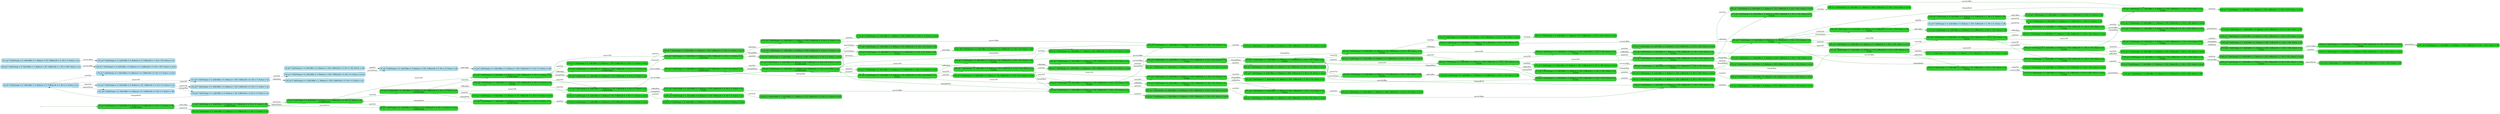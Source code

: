 digraph g {

	rankdir="LR"

	__invisible__[shape="point", color="forestgreen"]
	c0_q4[label="c0_q4 ≝ AskChange = 0, AskCoffee = 0, Balance = 0, CoffeeLeft = 3, Pot = 0, Status = off\nV=208 (CXP)", shape="box", style="rounded, filled", color="forestgreen", fillcolor="limegreen", penwidth=3] // Initial
	c1_q4[label="c1_q4 ≝ AskChange = 0, AskCoffee = 0, Balance = 0, CoffeeLeft = 4, Pot = 0, Status = off\nV=209 (CXP)", shape="box", style="rounded, filled", color="forestgreen", fillcolor="limegreen"]
	c5_q3[label="c5_q3 ≝ AskChange = 0, AskCoffee = 0, Balance = 0, CoffeeLeft = 4, Pot = 0, Status = on\nV=209 (CXP)", shape="box", style="rounded, filled", color="forestgreen", fillcolor="limegreen"]
	c8_q1[label="c8_q1 ≝ AskChange = 0, AskCoffee = 0, Balance = 0, CoffeeLeft = 4, Pot = 0, Status = error\nV=209 (CXP)", shape="box", style="rounded, filled", color="forestgreen", fillcolor="limegreen"]
	c11_q2[label="c11_q2 ≝ AskChange = 0, AskCoffee = 0, Balance = 100, CoffeeLeft = 4, Pot = 0, Status = on\nV=109 (CXP)", shape="box", style="rounded, filled", color="forestgreen", fillcolor="limegreen"]
	c19_q2[label="c19_q2 ≝ AskChange = 0, AskCoffee = 1, Balance = 100, CoffeeLeft = 4, Pot = 0, Status = on\nV=109 (CXP)", shape="box", style="rounded, filled", color="forestgreen", fillcolor="limegreen"]
	c24_q2[label="c24_q2 ≝ AskChange = 1, AskCoffee = 0, Balance = 50, CoffeeLeft = 3, Pot = 50, Status = on\nV=208 (CXP)", shape="box", style="rounded, filled", color="forestgreen", fillcolor="limegreen"]
	c27_q1[label="c27_q1 ≝ AskChange = 1, AskCoffee = 0, Balance = 50, CoffeeLeft = 3, Pot = 50, Status = error\nV=208 (CXP)", shape="box", style="rounded, filled", color="forestgreen", fillcolor="limegreen"]
	c37_q4[label="c37_q4 ≝ AskChange = 1, AskCoffee = 0, Balance = 50, CoffeeLeft = 3, Pot = 50, Status = off", shape="box", style="rounded, filled", color="forestgreen", fillcolor="limegreen"]
	c30_q3[label="c30_q3 ≝ AskChange = 0, AskCoffee = 0, Balance = 0, CoffeeLeft = 3, Pot = 50, Status = on\nV=258 (CXP)", shape="box", style="rounded, filled", color="forestgreen", fillcolor="limegreen"]
	c38_q4[label="c38_q4 ≝ AskChange = 0, AskCoffee = 0, Balance = 0, CoffeeLeft = 3, Pot = 50, Status = off\nV=257", shape="box", style="rounded, filled", color="forestgreen", fillcolor="limegreen"]
	c121_q4[label="c121_q4 ≝ AskChange = 0, AskCoffee = 0, Balance = 0, CoffeeLeft = 4, Pot = 50, Status = off", shape="box", style="rounded, filled", color="forestgreen", fillcolor="limegreen"]
	c39_q1[label="c39_q1 ≝ AskChange = 0, AskCoffee = 0, Balance = 0, CoffeeLeft = 3, Pot = 50, Status = error", shape="box", style="rounded, filled", color="forestgreen", fillcolor="limegreen"]
	c40_q2[label="c40_q2 ≝ AskChange = 0, AskCoffee = 0, Balance = 100, CoffeeLeft = 3, Pot = 50, Status = on\nV=256", shape="box", style="rounded, filled", color="forestgreen", fillcolor="limegreen"]
	c45_q2[label="c45_q2 ≝ AskChange = 1, AskCoffee = 0, Balance = 100, CoffeeLeft = 3, Pot = 50, Status = on\nV=57", shape="box", style="rounded, filled", color="forestgreen", fillcolor="limegreen"]
	c130_q1[label="c130_q1 ≝ AskChange = 1, AskCoffee = 0, Balance = 100, CoffeeLeft = 3, Pot = 50, Status = error", shape="box", style="rounded, filled", color="forestgreen", fillcolor="limegreen"]
	c46_q2[label="c46_q2 ≝ AskChange = 0, AskCoffee = 1, Balance = 100, CoffeeLeft = 3, Pot = 50, Status = on\nV=255", shape="box", style="rounded, filled", color="forestgreen", fillcolor="limegreen"]
	c60_q2[label="c60_q2 ≝ AskChange = 1, AskCoffee = 0, Balance = 50, CoffeeLeft = 2, Pot = 100, Status = on\nV=254", shape="box", style="rounded, filled", color="forestgreen", fillcolor="limegreen"]
	c56_q3[label="c56_q3 ≝ AskChange = 0, AskCoffee = 0, Balance = 0, CoffeeLeft = 2, Pot = 100, Status = on\nV=255", shape="box", style="rounded, filled", color="forestgreen", fillcolor="limegreen"]
	c64_q4[label="c64_q4 ≝ AskChange = 0, AskCoffee = 0, Balance = 0, CoffeeLeft = 2, Pot = 100, Status = off\nV=254", shape="box", style="rounded, filled", color="forestgreen", fillcolor="limegreen"]
	c120_q4[label="c120_q4 ≝ AskChange = 0, AskCoffee = 0, Balance = 0, CoffeeLeft = 3, Pot = 100, Status = off", shape="box", style="rounded, filled", color="forestgreen", fillcolor="limegreen"]
	c65_q1[label="c65_q1 ≝ AskChange = 0, AskCoffee = 0, Balance = 0, CoffeeLeft = 2, Pot = 100, Status = error", shape="box", style="rounded, filled", color="forestgreen", fillcolor="limegreen"]
	c66_q2[label="c66_q2 ≝ AskChange = 0, AskCoffee = 0, Balance = 100, CoffeeLeft = 2, Pot = 100, Status = on\nV=253", shape="box", style="rounded, filled", color="forestgreen", fillcolor="limegreen"]
	c26_q2[label="c26_q2 ≝ AskChange = 1, AskCoffee = 0, Balance = 100, CoffeeLeft = 2, Pot = 100, Status = on\nV=253", shape="box", style="rounded, filled", color="forestgreen", fillcolor="limegreen"]
	c59_q1[label="c59_q1 ≝ AskChange = 1, AskCoffee = 0, Balance = 100, CoffeeLeft = 2, Pot = 100, Status = error", shape="box", style="rounded, filled", color="forestgreen", fillcolor="limegreen"]
	c71_q2[label="c71_q2 ≝ AskChange = 0, AskCoffee = 1, Balance = 100, CoffeeLeft = 2, Pot = 100, Status = on\nV=252", shape="box", style="rounded, filled", color="forestgreen", fillcolor="limegreen"]
	c86_q2[label="c86_q2 ≝ AskChange = 1, AskCoffee = 0, Balance = 50, CoffeeLeft = 1, Pot = 150, Status = on\nV=251", shape="box", style="rounded, filled", color="forestgreen", fillcolor="limegreen"]
	c81_q3[label="c81_q3 ≝ AskChange = 0, AskCoffee = 0, Balance = 0, CoffeeLeft = 1, Pot = 150, Status = on\nV=252", shape="box", style="rounded, filled", color="forestgreen", fillcolor="limegreen"]
	c90_q4[label="c90_q4 ≝ AskChange = 0, AskCoffee = 0, Balance = 0, CoffeeLeft = 1, Pot = 150, Status = off\nV=251", shape="box", style="rounded, filled", color="forestgreen", fillcolor="limegreen"]
	c117_q4[label="c117_q4 ≝ AskChange = 0, AskCoffee = 0, Balance = 0, CoffeeLeft = 2, Pot = 150, Status = off", shape="box", style="rounded, filled", color="forestgreen", fillcolor="limegreen"]
	c118_q4[label="c118_q4 ≝ AskChange = 0, AskCoffee = 0, Balance = 0, CoffeeLeft = 1, Pot = 0, Status = off\nV=250", shape="box", style="rounded, filled", color="forestgreen", fillcolor="limegreen"]
	c119_q4[label="c119_q4 ≝ AskChange = 0, AskCoffee = 0, Balance = 0, CoffeeLeft = 2, Pot = 0, Status = off", shape="box", style="rounded, filled", color="forestgreen", fillcolor="limegreen"]
	c7_q3[label="c7_q3 ≝ AskChange = 0, AskCoffee = 0, Balance = 0, CoffeeLeft = 1, Pot = 0, Status = on", shape="box", style="rounded, filled", color="forestgreen", fillcolor="limegreen"]
	c91_q1[label="c91_q1 ≝ AskChange = 0, AskCoffee = 0, Balance = 0, CoffeeLeft = 1, Pot = 150, Status = error", shape="box", style="rounded, filled", color="forestgreen", fillcolor="limegreen"]
	c92_q2[label="c92_q2 ≝ AskChange = 0, AskCoffee = 0, Balance = 100, CoffeeLeft = 1, Pot = 150, Status = on\nV=250", shape="box", style="rounded, filled", color="forestgreen", fillcolor="limegreen"]
	c83_q2[label="c83_q2 ≝ AskChange = 1, AskCoffee = 0, Balance = 100, CoffeeLeft = 1, Pot = 150, Status = on\nV=250", shape="box", style="rounded, filled", color="forestgreen", fillcolor="limegreen"]
	c85_q1[label="c85_q1 ≝ AskChange = 1, AskCoffee = 0, Balance = 100, CoffeeLeft = 1, Pot = 150, Status = error", shape="box", style="rounded, filled", color="forestgreen", fillcolor="limegreen"]
	c97_q2[label="c97_q2 ≝ AskChange = 0, AskCoffee = 1, Balance = 100, CoffeeLeft = 1, Pot = 150, Status = on\nV=249", shape="box", style="rounded, filled", color="forestgreen", fillcolor="limegreen"]
	c111_q1[label="c111_q1 ≝ AskChange = 0, AskCoffee = 1, Balance = 100, CoffeeLeft = 1, Pot = 150, Status = error", shape="box", style="rounded, filled", color="forestgreen", fillcolor="limegreen"]
	c112_q1[label="c112_q1 ≝ AskChange = 1, AskCoffee = 0, Balance = 50, CoffeeLeft = 0, Pot = 200, Status = error\nV=248", shape="box", style="rounded, filled", color="forestgreen", fillcolor="limegreen"]
	c113_q4[label="c113_q4 ≝ AskChange = 1, AskCoffee = 0, Balance = 50, CoffeeLeft = 0, Pot = 200, Status = off", shape="box", style="rounded, filled", color="forestgreen", fillcolor="limegreen"]
	c98_q2[label="c98_q2 ≝ AskChange = 0, AskCoffee = 0, Balance = 200, CoffeeLeft = 1, Pot = 150, Status = on\nV=248", shape="box", style="rounded, filled", color="forestgreen", fillcolor="limegreen"]
	c102_q2[label="c102_q2 ≝ AskChange = 1, AskCoffee = 0, Balance = 200, CoffeeLeft = 1, Pot = 150, Status = on", shape="box", style="rounded, filled", color="forestgreen", fillcolor="limegreen"]
	c103_q2[label="c103_q2 ≝ AskChange = 0, AskCoffee = 1, Balance = 200, CoffeeLeft = 1, Pot = 150, Status = on\nV=247", shape="box", style="rounded, filled", color="forestgreen", fillcolor="limegreen"]
	c105_q1[label="c105_q1 ≝ AskChange = 0, AskCoffee = 1, Balance = 200, CoffeeLeft = 1, Pot = 150, Status = error", shape="box", style="rounded, filled", color="forestgreen", fillcolor="limegreen"]
	c106_q1[label="c106_q1 ≝ AskChange = 1, AskCoffee = 0, Balance = 150, CoffeeLeft = 0, Pot = 200, Status = error\nV=246", shape="box", style="rounded, filled", color="forestgreen", fillcolor="limegreen"]
	c107_q4[label="c107_q4 ≝ AskChange = 1, AskCoffee = 0, Balance = 150, CoffeeLeft = 0, Pot = 200, Status = off", shape="box", style="rounded, filled", color="forestgreen", fillcolor="limegreen"]
	c104_q1[label="c104_q1 ≝ AskChange = 0, AskCoffee = 0, Balance = 200, CoffeeLeft = 1, Pot = 150, Status = error", shape="box", style="rounded, filled", color="forestgreen", fillcolor="limegreen"]
	c95_q2[label="c95_q2 ≝ AskChange = 0, AskCoffee = 0, Balance = 150, CoffeeLeft = 1, Pot = 150, Status = on\nV=249", shape="box", style="rounded, filled", color="forestgreen", fillcolor="limegreen"]
	c79_q2[label="c79_q2 ≝ AskChange = 1, AskCoffee = 0, Balance = 150, CoffeeLeft = 1, Pot = 150, Status = on\nV=249", shape="box", style="rounded, filled", color="forestgreen", fillcolor="limegreen"]
	c82_q1[label="c82_q1 ≝ AskChange = 1, AskCoffee = 0, Balance = 150, CoffeeLeft = 1, Pot = 150, Status = error", shape="box", style="rounded, filled", color="forestgreen", fillcolor="limegreen"]
	c100_q2[label="c100_q2 ≝ AskChange = 0, AskCoffee = 1, Balance = 150, CoffeeLeft = 1, Pot = 150, Status = on\nV=248", shape="box", style="rounded, filled", color="forestgreen", fillcolor="limegreen"]
	c108_q1[label="c108_q1 ≝ AskChange = 0, AskCoffee = 1, Balance = 150, CoffeeLeft = 1, Pot = 150, Status = error", shape="box", style="rounded, filled", color="forestgreen", fillcolor="limegreen"]
	c109_q1[label="c109_q1 ≝ AskChange = 1, AskCoffee = 0, Balance = 100, CoffeeLeft = 0, Pot = 200, Status = error\nV=247", shape="box", style="rounded, filled", color="forestgreen", fillcolor="limegreen"]
	c110_q4[label="c110_q4 ≝ AskChange = 1, AskCoffee = 0, Balance = 100, CoffeeLeft = 0, Pot = 200, Status = off", shape="box", style="rounded, filled", color="forestgreen", fillcolor="limegreen"]
	c101_q1[label="c101_q1 ≝ AskChange = 0, AskCoffee = 0, Balance = 150, CoffeeLeft = 1, Pot = 150, Status = error", shape="box", style="rounded, filled", color="forestgreen", fillcolor="limegreen"]
	c99_q1[label="c99_q1 ≝ AskChange = 0, AskCoffee = 0, Balance = 100, CoffeeLeft = 1, Pot = 150, Status = error", shape="box", style="rounded, filled", color="forestgreen", fillcolor="limegreen"]
	c93_q2[label="c93_q2 ≝ AskChange = 0, AskCoffee = 0, Balance = 50, CoffeeLeft = 1, Pot = 150, Status = on\nV=251", shape="box", style="rounded, filled", color="forestgreen", fillcolor="limegreen"]
	c94_q2[label="c94_q2 ≝ AskChange = 0, AskCoffee = 1, Balance = 50, CoffeeLeft = 1, Pot = 150, Status = on\nV=250", shape="box", style="rounded, filled", color="forestgreen", fillcolor="limegreen"]
	c114_q1[label="c114_q1 ≝ AskChange = 0, AskCoffee = 1, Balance = 50, CoffeeLeft = 1, Pot = 150, Status = error", shape="box", style="rounded, filled", color="forestgreen", fillcolor="limegreen"]
	c115_q1[label="c115_q1 ≝ AskChange = 0, AskCoffee = 0, Balance = 0, CoffeeLeft = 0, Pot = 200, Status = error\nV=249", shape="box", style="rounded, filled", color="forestgreen", fillcolor="limegreen"]
	c116_q4[label="c116_q4 ≝ AskChange = 0, AskCoffee = 0, Balance = 0, CoffeeLeft = 0, Pot = 200, Status = off", shape="box", style="rounded, filled", color="forestgreen", fillcolor="limegreen"]
	c96_q1[label="c96_q1 ≝ AskChange = 0, AskCoffee = 0, Balance = 50, CoffeeLeft = 1, Pot = 150, Status = error", shape="box", style="rounded, filled", color="forestgreen", fillcolor="limegreen"]
	c88_q1[label="c88_q1 ≝ AskChange = 1, AskCoffee = 0, Balance = 50, CoffeeLeft = 1, Pot = 150, Status = error", shape="box", style="rounded, filled", color="forestgreen", fillcolor="limegreen"]
	c87_q1[label="c87_q1 ≝ AskChange = 0, AskCoffee = 1, Balance = 100, CoffeeLeft = 2, Pot = 100, Status = error", shape="box", style="rounded, filled", color="forestgreen", fillcolor="limegreen"]
	c72_q2[label="c72_q2 ≝ AskChange = 0, AskCoffee = 0, Balance = 200, CoffeeLeft = 2, Pot = 100, Status = on\nV=251", shape="box", style="rounded, filled", color="forestgreen", fillcolor="limegreen"]
	c76_q2[label="c76_q2 ≝ AskChange = 1, AskCoffee = 0, Balance = 200, CoffeeLeft = 2, Pot = 100, Status = on", shape="box", style="rounded, filled", color="forestgreen", fillcolor="limegreen"]
	c77_q2[label="c77_q2 ≝ AskChange = 0, AskCoffee = 1, Balance = 200, CoffeeLeft = 2, Pot = 100, Status = on\nV=250", shape="box", style="rounded, filled", color="forestgreen", fillcolor="limegreen"]
	c80_q1[label="c80_q1 ≝ AskChange = 0, AskCoffee = 1, Balance = 200, CoffeeLeft = 2, Pot = 100, Status = error", shape="box", style="rounded, filled", color="forestgreen", fillcolor="limegreen"]
	c78_q1[label="c78_q1 ≝ AskChange = 0, AskCoffee = 0, Balance = 200, CoffeeLeft = 2, Pot = 100, Status = error", shape="box", style="rounded, filled", color="forestgreen", fillcolor="limegreen"]
	c69_q2[label="c69_q2 ≝ AskChange = 0, AskCoffee = 0, Balance = 150, CoffeeLeft = 2, Pot = 100, Status = on\nV=252", shape="box", style="rounded, filled", color="forestgreen", fillcolor="limegreen"]
	c54_q2[label="c54_q2 ≝ AskChange = 1, AskCoffee = 0, Balance = 150, CoffeeLeft = 2, Pot = 100, Status = on\nV=252", shape="box", style="rounded, filled", color="forestgreen", fillcolor="limegreen"]
	c57_q1[label="c57_q1 ≝ AskChange = 1, AskCoffee = 0, Balance = 150, CoffeeLeft = 2, Pot = 100, Status = error", shape="box", style="rounded, filled", color="forestgreen", fillcolor="limegreen"]
	c74_q2[label="c74_q2 ≝ AskChange = 0, AskCoffee = 1, Balance = 150, CoffeeLeft = 2, Pot = 100, Status = on\nV=251", shape="box", style="rounded, filled", color="forestgreen", fillcolor="limegreen"]
	c84_q1[label="c84_q1 ≝ AskChange = 0, AskCoffee = 1, Balance = 150, CoffeeLeft = 2, Pot = 100, Status = error", shape="box", style="rounded, filled", color="forestgreen", fillcolor="limegreen"]
	c75_q1[label="c75_q1 ≝ AskChange = 0, AskCoffee = 0, Balance = 150, CoffeeLeft = 2, Pot = 100, Status = error", shape="box", style="rounded, filled", color="forestgreen", fillcolor="limegreen"]
	c73_q1[label="c73_q1 ≝ AskChange = 0, AskCoffee = 0, Balance = 100, CoffeeLeft = 2, Pot = 100, Status = error", shape="box", style="rounded, filled", color="forestgreen", fillcolor="limegreen"]
	c67_q2[label="c67_q2 ≝ AskChange = 0, AskCoffee = 0, Balance = 50, CoffeeLeft = 2, Pot = 100, Status = on\nV=254", shape="box", style="rounded, filled", color="forestgreen", fillcolor="limegreen"]
	c68_q2[label="c68_q2 ≝ AskChange = 0, AskCoffee = 1, Balance = 50, CoffeeLeft = 2, Pot = 100, Status = on\nV=253", shape="box", style="rounded, filled", color="forestgreen", fillcolor="limegreen"]
	c89_q1[label="c89_q1 ≝ AskChange = 0, AskCoffee = 1, Balance = 50, CoffeeLeft = 2, Pot = 100, Status = error", shape="box", style="rounded, filled", color="forestgreen", fillcolor="limegreen"]
	c70_q1[label="c70_q1 ≝ AskChange = 0, AskCoffee = 0, Balance = 50, CoffeeLeft = 2, Pot = 100, Status = error", shape="box", style="rounded, filled", color="forestgreen", fillcolor="limegreen"]
	c62_q1[label="c62_q1 ≝ AskChange = 1, AskCoffee = 0, Balance = 50, CoffeeLeft = 2, Pot = 100, Status = error", shape="box", style="rounded, filled", color="forestgreen", fillcolor="limegreen"]
	c61_q1[label="c61_q1 ≝ AskChange = 0, AskCoffee = 1, Balance = 100, CoffeeLeft = 3, Pot = 50, Status = error", shape="box", style="rounded, filled", color="forestgreen", fillcolor="limegreen"]
	c47_q2[label="c47_q2 ≝ AskChange = 0, AskCoffee = 0, Balance = 200, CoffeeLeft = 3, Pot = 50, Status = on\nV=254", shape="box", style="rounded, filled", color="forestgreen", fillcolor="limegreen"]
	c51_q2[label="c51_q2 ≝ AskChange = 1, AskCoffee = 0, Balance = 200, CoffeeLeft = 3, Pot = 50, Status = on", shape="box", style="rounded, filled", color="forestgreen", fillcolor="limegreen"]
	c52_q2[label="c52_q2 ≝ AskChange = 0, AskCoffee = 1, Balance = 200, CoffeeLeft = 3, Pot = 50, Status = on\nV=253", shape="box", style="rounded, filled", color="forestgreen", fillcolor="limegreen"]
	c55_q1[label="c55_q1 ≝ AskChange = 0, AskCoffee = 1, Balance = 200, CoffeeLeft = 3, Pot = 50, Status = error", shape="box", style="rounded, filled", color="forestgreen", fillcolor="limegreen"]
	c53_q1[label="c53_q1 ≝ AskChange = 0, AskCoffee = 0, Balance = 200, CoffeeLeft = 3, Pot = 50, Status = error", shape="box", style="rounded, filled", color="forestgreen", fillcolor="limegreen"]
	c43_q2[label="c43_q2 ≝ AskChange = 0, AskCoffee = 0, Balance = 150, CoffeeLeft = 3, Pot = 50, Status = on\nV=255", shape="box", style="rounded, filled", color="forestgreen", fillcolor="limegreen"]
	c49_q2[label="c49_q2 ≝ AskChange = 1, AskCoffee = 0, Balance = 150, CoffeeLeft = 3, Pot = 50, Status = on\nV=7", shape="box", style="rounded, filled", color="forestgreen", fillcolor="limegreen"]
	c135_q1[label="c135_q1 ≝ AskChange = 1, AskCoffee = 0, Balance = 150, CoffeeLeft = 3, Pot = 50, Status = error", shape="box", style="rounded, filled", color="forestgreen", fillcolor="limegreen"]
	c25_q2[label="c25_q2 ≝ AskChange = 0, AskCoffee = 1, Balance = 150, CoffeeLeft = 3, Pot = 50, Status = on\nV=254", shape="box", style="rounded, filled", color="forestgreen", fillcolor="limegreen"]
	c58_q1[label="c58_q1 ≝ AskChange = 0, AskCoffee = 1, Balance = 150, CoffeeLeft = 3, Pot = 50, Status = error", shape="box", style="rounded, filled", color="forestgreen", fillcolor="limegreen"]
	c50_q1[label="c50_q1 ≝ AskChange = 0, AskCoffee = 0, Balance = 150, CoffeeLeft = 3, Pot = 50, Status = error", shape="box", style="rounded, filled", color="forestgreen", fillcolor="limegreen"]
	c48_q1[label="c48_q1 ≝ AskChange = 0, AskCoffee = 0, Balance = 100, CoffeeLeft = 3, Pot = 50, Status = error", shape="box", style="rounded, filled", color="forestgreen", fillcolor="limegreen"]
	c41_q2[label="c41_q2 ≝ AskChange = 0, AskCoffee = 0, Balance = 50, CoffeeLeft = 3, Pot = 50, Status = on\nV=257", shape="box", style="rounded, filled", color="forestgreen", fillcolor="limegreen"]
	c42_q2[label="c42_q2 ≝ AskChange = 0, AskCoffee = 1, Balance = 50, CoffeeLeft = 3, Pot = 50, Status = on\nV=256", shape="box", style="rounded, filled", color="forestgreen", fillcolor="limegreen"]
	c63_q1[label="c63_q1 ≝ AskChange = 0, AskCoffee = 1, Balance = 50, CoffeeLeft = 3, Pot = 50, Status = error", shape="box", style="rounded, filled", color="forestgreen", fillcolor="limegreen"]
	c44_q1[label="c44_q1 ≝ AskChange = 0, AskCoffee = 0, Balance = 50, CoffeeLeft = 3, Pot = 50, Status = error", shape="box", style="rounded, filled", color="forestgreen", fillcolor="limegreen"]
	c36_q1[label="c36_q1 ≝ AskChange = 0, AskCoffee = 1, Balance = 100, CoffeeLeft = 4, Pot = 0, Status = error", shape="box", style="rounded, filled", color="forestgreen", fillcolor="limegreen"]
	c34_q2[label="c34_q2 ≝ AskChange = 1, AskCoffee = 0, Balance = 100, CoffeeLeft = 4, Pot = 0, Status = on", shape="box", style="rounded, filled", color="forestgreen", fillcolor="limegreen"]
	c23_q2[label="c23_q2 ≝ AskChange = 0, AskCoffee = 0, Balance = 200, CoffeeLeft = 4, Pot = 0, Status = on\nV=9 (CXP)", shape="box", style="rounded, filled", color="forestgreen", fillcolor="limegreen"]
	c131_q2[label="c131_q2 ≝ AskChange = 1, AskCoffee = 0, Balance = 200, CoffeeLeft = 4, Pot = 0, Status = on", shape="box", style="rounded, filled", color="forestgreen", fillcolor="limegreen"]
	c132_q2[label="c132_q2 ≝ AskChange = 0, AskCoffee = 1, Balance = 200, CoffeeLeft = 4, Pot = 0, Status = on\nV=8", shape="box", style="rounded, filled", color="forestgreen", fillcolor="limegreen"]
	c134_q1[label="c134_q1 ≝ AskChange = 0, AskCoffee = 1, Balance = 200, CoffeeLeft = 4, Pot = 0, Status = error", shape="box", style="rounded, filled", color="forestgreen", fillcolor="limegreen"]
	c133_q1[label="c133_q1 ≝ AskChange = 0, AskCoffee = 0, Balance = 200, CoffeeLeft = 4, Pot = 0, Status = error", shape="box", style="rounded, filled", color="forestgreen", fillcolor="limegreen"]
	c21_q2[label="c21_q2 ≝ AskChange = 0, AskCoffee = 0, Balance = 150, CoffeeLeft = 4, Pot = 0, Status = on\nV=59 (CXP)", shape="box", style="rounded, filled", color="forestgreen", fillcolor="limegreen"]
	c126_q2[label="c126_q2 ≝ AskChange = 1, AskCoffee = 0, Balance = 150, CoffeeLeft = 4, Pot = 0, Status = on", shape="box", style="rounded, filled", color="forestgreen", fillcolor="limegreen"]
	c127_q2[label="c127_q2 ≝ AskChange = 0, AskCoffee = 1, Balance = 150, CoffeeLeft = 4, Pot = 0, Status = on\nV=58", shape="box", style="rounded, filled", color="forestgreen", fillcolor="limegreen"]
	c129_q1[label="c129_q1 ≝ AskChange = 0, AskCoffee = 1, Balance = 150, CoffeeLeft = 4, Pot = 0, Status = error", shape="box", style="rounded, filled", color="forestgreen", fillcolor="limegreen"]
	c128_q1[label="c128_q1 ≝ AskChange = 0, AskCoffee = 0, Balance = 150, CoffeeLeft = 4, Pot = 0, Status = error", shape="box", style="rounded, filled", color="forestgreen", fillcolor="limegreen"]
	c35_q1[label="c35_q1 ≝ AskChange = 0, AskCoffee = 0, Balance = 100, CoffeeLeft = 4, Pot = 0, Status = error", shape="box", style="rounded, filled", color="forestgreen", fillcolor="limegreen"]
	c13_q2[label="c13_q2 ≝ AskChange = 0, AskCoffee = 0, Balance = 50, CoffeeLeft = 4, Pot = 0, Status = on\nV=159 (CXP)", shape="box", style="rounded, filled", color="forestgreen", fillcolor="limegreen"]
	c17_q2[label="c17_q2 ≝ AskChange = 1, AskCoffee = 0, Balance = 50, CoffeeLeft = 4, Pot = 0, Status = on\nV=159 (CXP)", shape="box", style="rounded, filled", color="forestgreen", fillcolor="limegreen"]
	c125_q1[label="c125_q1 ≝ AskChange = 1, AskCoffee = 0, Balance = 50, CoffeeLeft = 4, Pot = 0, Status = error", shape="box", style="rounded, filled", color="forestgreen", fillcolor="limegreen"]
	c122_q2[label="c122_q2 ≝ AskChange = 0, AskCoffee = 1, Balance = 50, CoffeeLeft = 4, Pot = 0, Status = on\nV=158", shape="box", style="rounded, filled", color="forestgreen", fillcolor="limegreen"]
	c124_q1[label="c124_q1 ≝ AskChange = 0, AskCoffee = 1, Balance = 50, CoffeeLeft = 4, Pot = 0, Status = error", shape="box", style="rounded, filled", color="forestgreen", fillcolor="limegreen"]
	c123_q1[label="c123_q1 ≝ AskChange = 0, AskCoffee = 0, Balance = 50, CoffeeLeft = 4, Pot = 0, Status = error", shape="box", style="rounded, filled", color="forestgreen", fillcolor="limegreen"]
	c33_q3[label="c33_q3 ≝ AskChange = 0, AskCoffee = 0, Balance = 0, CoffeeLeft = 3, Pot = 0, Status = on", shape="box", style="rounded, filled", color="forestgreen", fillcolor="limegreen"]
	c2_q4[label="c2_q4 ≝ AskChange = 0, AskCoffee = 0, Balance = 100, CoffeeLeft = 0, Pot = 0, Status = off", shape="box", style="rounded, filled", color="deepskyblue4", fillcolor="lightblue2"]
	c3_q4[label="c3_q4 ≝ AskChange = 0, AskCoffee = 0, Balance = 100, CoffeeLeft = 3, Pot = 0, Status = off", shape="box", style="rounded, filled", color="deepskyblue4", fillcolor="lightblue2"]
	c4_q4[label="c4_q4 ≝ AskChange = 0, AskCoffee = 0, Balance = 100, CoffeeLeft = 0, Pot = 150, Status = off", shape="box", style="rounded, filled", color="deepskyblue4", fillcolor="lightblue2"]
	c6_q4[label="c6_q4 ≝ AskChange = 0, AskCoffee = 0, Balance = 100, CoffeeLeft = 1, Pot = 0, Status = off", shape="box", style="rounded, filled", color="deepskyblue4", fillcolor="lightblue2"]
	c9_q3[label="c9_q3 ≝ AskChange = 0, AskCoffee = 0, Balance = 0, CoffeeLeft = 0, Pot = 0, Status = on", shape="box", style="rounded, filled", color="deepskyblue4", fillcolor="lightblue2"]
	c10_q1[label="c10_q1 ≝ AskChange = 0, AskCoffee = 0, Balance = 0, CoffeeLeft = 0, Pot = 0, Status = error", shape="box", style="rounded, filled", color="deepskyblue4", fillcolor="lightblue2"]
	c12_q2[label="c12_q2 ≝ AskChange = 0, AskCoffee = 0, Balance = 100, CoffeeLeft = 0, Pot = 0, Status = on", shape="box", style="rounded, filled", color="deepskyblue4", fillcolor="lightblue2"]
	c14_q2[label="c14_q2 ≝ AskChange = 0, AskCoffee = 0, Balance = 50, CoffeeLeft = 0, Pot = 0, Status = on", shape="box", style="rounded, filled", color="deepskyblue4", fillcolor="lightblue2"]
	c15_q4[label="c15_q4 ≝ AskChange = 0, AskCoffee = 0, Balance = 0, CoffeeLeft = 0, Pot = 0, Status = off", shape="box", style="rounded, filled", color="deepskyblue4", fillcolor="lightblue2"]
	c16_q1[label="c16_q1 ≝ AskChange = 0, AskCoffee = 0, Balance = 100, CoffeeLeft = 0, Pot = 0, Status = error", shape="box", style="rounded, filled", color="deepskyblue4", fillcolor="lightblue2"]
	c18_q2[label="c18_q2 ≝ AskChange = 1, AskCoffee = 0, Balance = 50, CoffeeLeft = 0, Pot = 0, Status = on", shape="box", style="rounded, filled", color="deepskyblue4", fillcolor="lightblue2"]
	c20_q2[label="c20_q2 ≝ AskChange = 0, AskCoffee = 1, Balance = 100, CoffeeLeft = 0, Pot = 0, Status = on", shape="box", style="rounded, filled", color="deepskyblue4", fillcolor="lightblue2"]
	c22_q2[label="c22_q2 ≝ AskChange = 0, AskCoffee = 0, Balance = 150, CoffeeLeft = 0, Pot = 0, Status = on", shape="box", style="rounded, filled", color="deepskyblue4", fillcolor="lightblue2"]
	c28_q2[label="c28_q2 ≝ AskChange = 0, AskCoffee = 1, Balance = 50, CoffeeLeft = 1, Pot = 200, Status = on", shape="box", style="rounded, filled", color="deepskyblue4", fillcolor="lightblue2"]
	c29_q1[label="c29_q1 ≝ AskChange = 0, AskCoffee = 0, Balance = 0, CoffeeLeft = 0, Pot = 250, Status = error", shape="box", style="rounded, filled", color="deepskyblue4", fillcolor="lightblue2"]
	c31_q2[label="c31_q2 ≝ AskChange = 0, AskCoffee = 1, Balance = 50, CoffeeLeft = 2, Pot = 0, Status = on", shape="box", style="rounded, filled", color="deepskyblue4", fillcolor="lightblue2"]
	c32_q3[label="c32_q3 ≝ AskChange = 0, AskCoffee = 0, Balance = 0, CoffeeLeft = 1, Pot = 50, Status = on", shape="box", style="rounded, filled", color="deepskyblue4", fillcolor="lightblue2"]

	__invisible__ -> c0_q4[color="forestgreen"]
	c0_q4 -> c1_q4[label="addCoffee", color="forestgreen"]
	c1_q4 -> c5_q3[label="powerUp", color="forestgreen"]
	c5_q3 -> c8_q1[label="autoOut", color="forestgreen"]
	c8_q1 -> c1_q4[label="powerDown", color="forestgreen"]
	c5_q3 -> c11_q2[label="insert100", color="forestgreen"]
	c11_q2 -> c19_q2[label="coffeeReq", color="forestgreen"]
	c19_q2 -> c24_q2[label="serveCoffee", color="forestgreen"]
	c24_q2 -> c27_q1[label="autoOut", color="forestgreen"]
	c27_q1 -> c37_q4[label="powerDown", color="forestgreen"]
	c24_q2 -> c30_q3[label="changeBack", color="forestgreen"]
	c30_q3 -> c38_q4[label="powerDown", color="forestgreen"]
	c38_q4 -> c121_q4[label="addCoffee", color="forestgreen"]
	c38_q4 -> c30_q3[label="powerUp", color="forestgreen"]
	c30_q3 -> c39_q1[label="autoOut", color="forestgreen"]
	c30_q3 -> c40_q2[label="insert100", color="forestgreen"]
	c40_q2 -> c45_q2[label="changeReq", color="forestgreen"]
	c45_q2 -> c30_q3[label="changeBack", color="forestgreen"]
	c45_q2 -> c130_q1[label="autoOut", color="forestgreen"]
	c40_q2 -> c46_q2[label="coffeeReq", color="forestgreen"]
	c46_q2 -> c60_q2[label="serveCoffee", color="forestgreen"]
	c60_q2 -> c56_q3[label="changeBack", color="forestgreen"]
	c56_q3 -> c64_q4[label="powerDown", color="forestgreen"]
	c64_q4 -> c120_q4[label="addCoffee", color="forestgreen"]
	c64_q4 -> c56_q3[label="powerUp", color="forestgreen"]
	c56_q3 -> c65_q1[label="autoOut", color="forestgreen"]
	c56_q3 -> c66_q2[label="insert100", color="forestgreen"]
	c66_q2 -> c26_q2[label="changeReq", color="forestgreen"]
	c26_q2 -> c56_q3[label="changeBack", color="forestgreen"]
	c26_q2 -> c59_q1[label="autoOut", color="forestgreen"]
	c66_q2 -> c71_q2[label="coffeeReq", color="forestgreen"]
	c71_q2 -> c86_q2[label="serveCoffee", color="forestgreen"]
	c86_q2 -> c81_q3[label="changeBack", color="forestgreen"]
	c81_q3 -> c90_q4[label="powerDown", color="forestgreen"]
	c90_q4 -> c117_q4[label="addCoffee", color="forestgreen"]
	c90_q4 -> c118_q4[label="takePot", color="forestgreen"]
	c118_q4 -> c119_q4[label="addCoffee", color="forestgreen"]
	c118_q4 -> c7_q3[label="powerUp", color="forestgreen"]
	c90_q4 -> c81_q3[label="powerUp", color="forestgreen"]
	c81_q3 -> c91_q1[label="autoOut", color="forestgreen"]
	c81_q3 -> c92_q2[label="insert100", color="forestgreen"]
	c92_q2 -> c83_q2[label="changeReq", color="forestgreen"]
	c83_q2 -> c81_q3[label="changeBack", color="forestgreen"]
	c83_q2 -> c85_q1[label="autoOut", color="forestgreen"]
	c92_q2 -> c97_q2[label="coffeeReq", color="forestgreen"]
	c97_q2 -> c111_q1[label="autoOut", color="forestgreen"]
	c97_q2 -> c112_q1[label="serveCoffee", color="forestgreen"]
	c112_q1 -> c113_q4[label="powerDown", color="forestgreen"]
	c92_q2 -> c98_q2[label="insert100", color="forestgreen"]
	c98_q2 -> c102_q2[label="changeReq", color="forestgreen"]
	c98_q2 -> c103_q2[label="coffeeReq", color="forestgreen"]
	c103_q2 -> c105_q1[label="autoOut", color="forestgreen"]
	c103_q2 -> c106_q1[label="serveCoffee", color="forestgreen"]
	c106_q1 -> c107_q4[label="powerDown", color="forestgreen"]
	c98_q2 -> c104_q1[label="autoOut", color="forestgreen"]
	c92_q2 -> c95_q2[label="insert50", color="forestgreen"]
	c95_q2 -> c79_q2[label="changeReq", color="forestgreen"]
	c79_q2 -> c81_q3[label="changeBack", color="forestgreen"]
	c79_q2 -> c82_q1[label="autoOut", color="forestgreen"]
	c95_q2 -> c100_q2[label="coffeeReq", color="forestgreen"]
	c100_q2 -> c108_q1[label="autoOut", color="forestgreen"]
	c100_q2 -> c109_q1[label="serveCoffee", color="forestgreen"]
	c109_q1 -> c110_q4[label="powerDown", color="forestgreen"]
	c95_q2 -> c98_q2[label="insert50", color="forestgreen"]
	c95_q2 -> c101_q1[label="autoOut", color="forestgreen"]
	c92_q2 -> c99_q1[label="autoOut", color="forestgreen"]
	c81_q3 -> c93_q2[label="insert50", color="forestgreen"]
	c93_q2 -> c86_q2[label="changeReq", color="forestgreen"]
	c93_q2 -> c94_q2[label="coffeeReq", color="forestgreen"]
	c94_q2 -> c114_q1[label="autoOut", color="forestgreen"]
	c94_q2 -> c115_q1[label="serveCoffee", color="forestgreen"]
	c115_q1 -> c116_q4[label="powerDown", color="forestgreen"]
	c93_q2 -> c95_q2[label="insert100", color="forestgreen"]
	c93_q2 -> c92_q2[label="insert50", color="forestgreen"]
	c93_q2 -> c96_q1[label="autoOut", color="forestgreen"]
	c86_q2 -> c88_q1[label="autoOut", color="forestgreen"]
	c71_q2 -> c87_q1[label="autoOut", color="forestgreen"]
	c66_q2 -> c72_q2[label="insert100", color="forestgreen"]
	c72_q2 -> c76_q2[label="changeReq", color="forestgreen"]
	c72_q2 -> c77_q2[label="coffeeReq", color="forestgreen"]
	c77_q2 -> c79_q2[label="serveCoffee", color="forestgreen"]
	c77_q2 -> c80_q1[label="autoOut", color="forestgreen"]
	c72_q2 -> c78_q1[label="autoOut", color="forestgreen"]
	c66_q2 -> c69_q2[label="insert50", color="forestgreen"]
	c69_q2 -> c54_q2[label="changeReq", color="forestgreen"]
	c54_q2 -> c56_q3[label="changeBack", color="forestgreen"]
	c54_q2 -> c57_q1[label="autoOut", color="forestgreen"]
	c69_q2 -> c74_q2[label="coffeeReq", color="forestgreen"]
	c74_q2 -> c83_q2[label="serveCoffee", color="forestgreen"]
	c74_q2 -> c84_q1[label="autoOut", color="forestgreen"]
	c69_q2 -> c72_q2[label="insert50", color="forestgreen"]
	c69_q2 -> c75_q1[label="autoOut", color="forestgreen"]
	c66_q2 -> c73_q1[label="autoOut", color="forestgreen"]
	c56_q3 -> c67_q2[label="insert50", color="forestgreen"]
	c67_q2 -> c60_q2[label="changeReq", color="forestgreen"]
	c67_q2 -> c68_q2[label="coffeeReq", color="forestgreen"]
	c68_q2 -> c81_q3[label="serveCoffee", color="forestgreen"]
	c68_q2 -> c89_q1[label="autoOut", color="forestgreen"]
	c67_q2 -> c69_q2[label="insert100", color="forestgreen"]
	c67_q2 -> c66_q2[label="insert50", color="forestgreen"]
	c67_q2 -> c70_q1[label="autoOut", color="forestgreen"]
	c60_q2 -> c62_q1[label="autoOut", color="forestgreen"]
	c46_q2 -> c61_q1[label="autoOut", color="forestgreen"]
	c40_q2 -> c47_q2[label="insert100", color="forestgreen"]
	c47_q2 -> c51_q2[label="changeReq", color="forestgreen"]
	c47_q2 -> c52_q2[label="coffeeReq", color="forestgreen"]
	c52_q2 -> c54_q2[label="serveCoffee", color="forestgreen"]
	c52_q2 -> c55_q1[label="autoOut", color="forestgreen"]
	c47_q2 -> c53_q1[label="autoOut", color="forestgreen"]
	c40_q2 -> c43_q2[label="insert50", color="forestgreen"]
	c43_q2 -> c49_q2[label="changeReq", color="forestgreen"]
	c49_q2 -> c30_q3[label="changeBack", color="forestgreen"]
	c49_q2 -> c135_q1[label="autoOut", color="forestgreen"]
	c43_q2 -> c25_q2[label="coffeeReq", color="forestgreen"]
	c25_q2 -> c26_q2[label="serveCoffee", color="forestgreen"]
	c25_q2 -> c58_q1[label="autoOut", color="forestgreen"]
	c43_q2 -> c47_q2[label="insert50", color="forestgreen"]
	c43_q2 -> c50_q1[label="autoOut", color="forestgreen"]
	c40_q2 -> c48_q1[label="autoOut", color="forestgreen"]
	c30_q3 -> c41_q2[label="insert50", color="forestgreen"]
	c41_q2 -> c24_q2[label="changeReq", color="forestgreen"]
	c41_q2 -> c42_q2[label="coffeeReq", color="forestgreen"]
	c42_q2 -> c56_q3[label="serveCoffee", color="forestgreen"]
	c42_q2 -> c63_q1[label="autoOut", color="forestgreen"]
	c41_q2 -> c43_q2[label="insert100", color="forestgreen"]
	c41_q2 -> c40_q2[label="insert50", color="forestgreen"]
	c41_q2 -> c44_q1[label="autoOut", color="forestgreen"]
	c19_q2 -> c36_q1[label="autoOut", color="forestgreen"]
	c11_q2 -> c34_q2[label="changeReq", color="forestgreen"]
	c11_q2 -> c23_q2[label="insert100", color="forestgreen"]
	c23_q2 -> c131_q2[label="changeReq", color="forestgreen"]
	c23_q2 -> c132_q2[label="coffeeReq", color="forestgreen"]
	c132_q2 -> c49_q2[label="serveCoffee", color="forestgreen"]
	c132_q2 -> c134_q1[label="autoOut", color="forestgreen"]
	c23_q2 -> c133_q1[label="autoOut", color="forestgreen"]
	c11_q2 -> c21_q2[label="insert50", color="forestgreen"]
	c21_q2 -> c23_q2[label="insert50", color="forestgreen"]
	c21_q2 -> c126_q2[label="changeReq", color="forestgreen"]
	c21_q2 -> c127_q2[label="coffeeReq", color="forestgreen"]
	c127_q2 -> c45_q2[label="serveCoffee", color="forestgreen"]
	c127_q2 -> c129_q1[label="autoOut", color="forestgreen"]
	c21_q2 -> c128_q1[label="autoOut", color="forestgreen"]
	c11_q2 -> c35_q1[label="autoOut", color="forestgreen"]
	c5_q3 -> c13_q2[label="insert50", color="forestgreen"]
	c13_q2 -> c17_q2[label="changeReq", color="forestgreen"]
	c17_q2 -> c5_q3[label="changeBack", color="forestgreen"]
	c17_q2 -> c125_q1[label="autoOut", color="forestgreen"]
	c13_q2 -> c21_q2[label="insert100", color="forestgreen"]
	c13_q2 -> c122_q2[label="coffeeReq", color="forestgreen"]
	c122_q2 -> c30_q3[label="serveCoffee", color="forestgreen"]
	c122_q2 -> c124_q1[label="autoOut", color="forestgreen"]
	c13_q2 -> c11_q2[label="insert50", color="forestgreen"]
	c13_q2 -> c123_q1[label="autoOut", color="forestgreen"]
	c5_q3 -> c1_q4[label="powerDown", color="forestgreen"]
	c0_q4 -> c33_q3[label="powerUp", color="forestgreen"]
	c2_q4 -> c3_q4[label="addCoffee", color="black", style="dashed"]
	c4_q4 -> c2_q4[label="takePot", color="black", style="dashed"]
	c6_q4 -> c7_q3[label="powerUp", color="black", style="dashed"]
	c9_q3 -> c10_q1[label="autoOut", color="black", style="dashed"]
	c9_q3 -> c12_q2[label="insert100", color="black", style="dashed"]
	c9_q3 -> c14_q2[label="insert50", color="black", style="dashed"]
	c9_q3 -> c15_q4[label="powerDown", color="black", style="dashed"]
	c16_q1 -> c2_q4[label="powerDown", color="black", style="dashed"]
	c14_q2 -> c18_q2[label="changeReq", color="black", style="dashed"]
	c12_q2 -> c20_q2[label="coffeeReq", color="black", style="dashed"]
	c14_q2 -> c22_q2[label="insert100", color="black", style="dashed"]
	c14_q2 -> c12_q2[label="insert50", color="black", style="dashed"]
	c12_q2 -> c16_q1[label="autoOut", color="black", style="dashed"]
	c28_q2 -> c29_q1[label="serveCoffee", color="black", style="dashed"]
	c18_q2 -> c9_q3[label="changeBack", color="black", style="dashed"]
	c31_q2 -> c32_q3[label="serveCoffee", color="black", style="dashed"]

}
